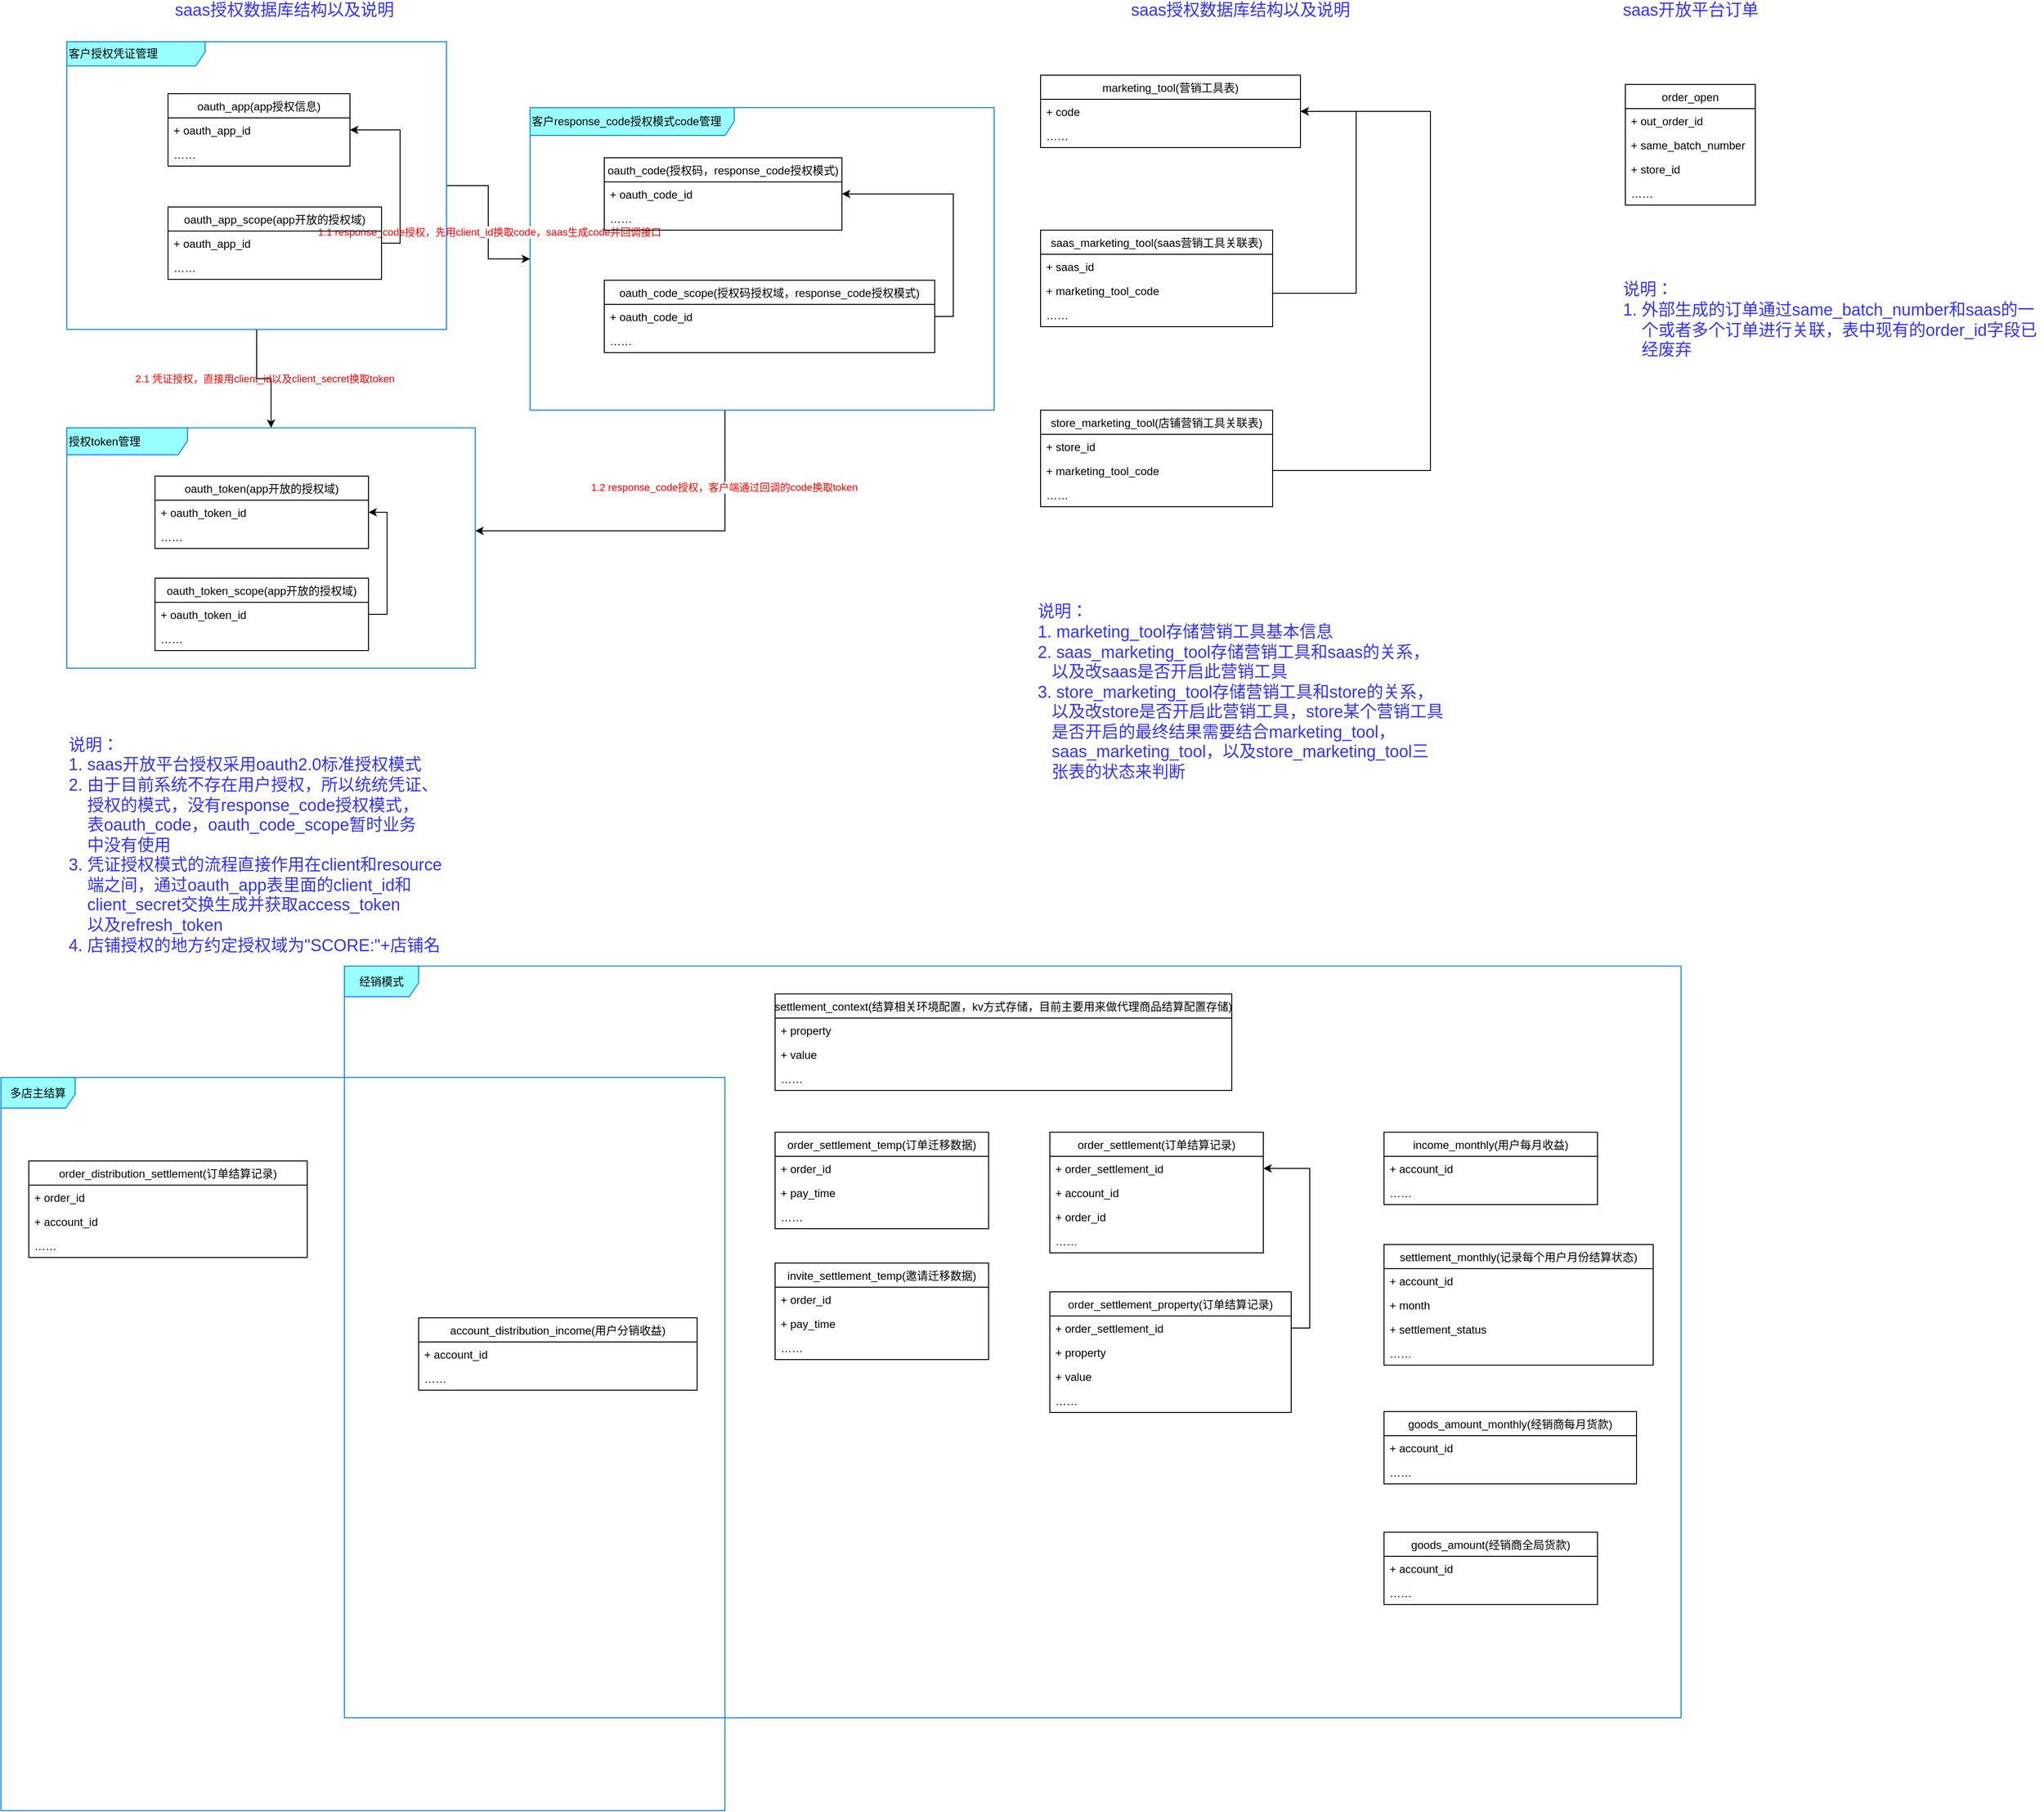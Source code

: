 <mxfile version="14.6.6" type="github">
  <diagram id="8cNXlBiLXLBAkxZQb8D8" name="Page-1">
    <mxGraphModel dx="2249" dy="762" grid="1" gridSize="10" guides="1" tooltips="1" connect="1" arrows="1" fold="1" page="1" pageScale="1" pageWidth="827" pageHeight="1169" math="0" shadow="0">
      <root>
        <mxCell id="0" />
        <mxCell id="1" parent="0" />
        <mxCell id="PSnNEIr_YmE9VNYy7DB6-49" value="多店主结算" style="shape=umlFrame;whiteSpace=wrap;html=1;width=80;height=33;fillColor=#99FFFF;strokeColor=#007FFF;" vertex="1" parent="1">
          <mxGeometry x="-680" y="1200" width="780" height="790" as="geometry" />
        </mxCell>
        <mxCell id="PSnNEIr_YmE9VNYy7DB6-50" value="经销模式" style="shape=umlFrame;whiteSpace=wrap;html=1;width=80;height=33;fillColor=#99FFFF;strokeColor=#007FFF;" vertex="1" parent="1">
          <mxGeometry x="-310" y="1080" width="1440" height="810" as="geometry" />
        </mxCell>
        <mxCell id="78lRP6di_E0o8tFX1qry-29" value="授权token管理" style="shape=umlFrame;whiteSpace=wrap;html=1;align=left;width=130;height=29;fillColor=#99FFFF;strokeColor=#007FFF;" parent="1" vertex="1">
          <mxGeometry x="-609" y="500" width="440" height="259" as="geometry" />
        </mxCell>
        <mxCell id="78lRP6di_E0o8tFX1qry-31" style="edgeStyle=orthogonalEdgeStyle;rounded=0;orthogonalLoop=1;jettySize=auto;html=1;" parent="1" source="78lRP6di_E0o8tFX1qry-28" target="78lRP6di_E0o8tFX1qry-29" edge="1">
          <mxGeometry relative="1" as="geometry">
            <Array as="points">
              <mxPoint x="100" y="611" />
            </Array>
          </mxGeometry>
        </mxCell>
        <mxCell id="78lRP6di_E0o8tFX1qry-37" value="1.2 response_code授权，客户端通过回调的code换取token" style="edgeLabel;html=1;align=center;verticalAlign=middle;resizable=0;points=[];fontColor=#FF0000;" parent="78lRP6di_E0o8tFX1qry-31" vertex="1" connectable="0">
          <mxGeometry x="-0.584" y="-1" relative="1" as="geometry">
            <mxPoint as="offset" />
          </mxGeometry>
        </mxCell>
        <mxCell id="78lRP6di_E0o8tFX1qry-28" value="客户response_code授权模式code管理" style="shape=umlFrame;whiteSpace=wrap;html=1;align=left;width=220;height=30;labelBackgroundColor=none;labelBorderColor=none;fillColor=#99FFFF;strokeColor=#007FFF;" parent="1" vertex="1">
          <mxGeometry x="-110" y="155" width="500" height="326" as="geometry" />
        </mxCell>
        <mxCell id="78lRP6di_E0o8tFX1qry-30" style="edgeStyle=orthogonalEdgeStyle;rounded=0;orthogonalLoop=1;jettySize=auto;html=1;" parent="1" source="78lRP6di_E0o8tFX1qry-27" target="78lRP6di_E0o8tFX1qry-28" edge="1">
          <mxGeometry relative="1" as="geometry">
            <Array as="points">
              <mxPoint x="-155" y="239" />
              <mxPoint x="-155" y="318" />
            </Array>
          </mxGeometry>
        </mxCell>
        <mxCell id="78lRP6di_E0o8tFX1qry-36" value="1.1&amp;nbsp;response_code授权，先用client_id换取code，saas生成code并回调接口" style="edgeLabel;html=1;align=center;verticalAlign=middle;resizable=0;points=[];fontColor=#FF0000;" parent="78lRP6di_E0o8tFX1qry-30" vertex="1" connectable="0">
          <mxGeometry x="0.124" y="1" relative="1" as="geometry">
            <mxPoint as="offset" />
          </mxGeometry>
        </mxCell>
        <mxCell id="78lRP6di_E0o8tFX1qry-32" value="2.1&amp;nbsp;凭证授权，直接用client_id以及client_secret换取token" style="edgeStyle=orthogonalEdgeStyle;rounded=0;orthogonalLoop=1;jettySize=auto;html=1;fontColor=#FF0000;labelBackgroundColor=none;" parent="1" source="78lRP6di_E0o8tFX1qry-27" target="78lRP6di_E0o8tFX1qry-29" edge="1">
          <mxGeometry relative="1" as="geometry" />
        </mxCell>
        <mxCell id="78lRP6di_E0o8tFX1qry-27" value="客户授权凭证管理" style="shape=umlFrame;whiteSpace=wrap;html=1;align=left;width=149;height=26;fillColor=#99FFFF;strokeColor=#007FFF;" parent="1" vertex="1">
          <mxGeometry x="-609" y="84" width="409" height="310" as="geometry" />
        </mxCell>
        <mxCell id="y5n3PDEYsCLpKXq8bgqE-3" value="oauth_app(app授权信息)" style="swimlane;fontStyle=0;childLayout=stackLayout;horizontal=1;startSize=26;fillColor=none;horizontalStack=0;resizeParent=1;resizeParentMax=0;resizeLast=0;collapsible=1;marginBottom=0;" parent="1" vertex="1">
          <mxGeometry x="-500" y="140" width="196" height="78" as="geometry" />
        </mxCell>
        <mxCell id="y5n3PDEYsCLpKXq8bgqE-4" value="+ oauth_app_id" style="text;strokeColor=none;fillColor=none;align=left;verticalAlign=top;spacingLeft=4;spacingRight=4;overflow=hidden;rotatable=0;points=[[0,0.5],[1,0.5]];portConstraint=eastwest;" parent="y5n3PDEYsCLpKXq8bgqE-3" vertex="1">
          <mxGeometry y="26" width="196" height="26" as="geometry" />
        </mxCell>
        <mxCell id="y5n3PDEYsCLpKXq8bgqE-7" value="……" style="text;strokeColor=none;fillColor=none;align=left;verticalAlign=top;spacingLeft=4;spacingRight=4;overflow=hidden;rotatable=0;points=[[0,0.5],[1,0.5]];portConstraint=eastwest;" parent="y5n3PDEYsCLpKXq8bgqE-3" vertex="1">
          <mxGeometry y="52" width="196" height="26" as="geometry" />
        </mxCell>
        <mxCell id="y5n3PDEYsCLpKXq8bgqE-8" value="oauth_app_scope(app开放的授权域)" style="swimlane;fontStyle=0;childLayout=stackLayout;horizontal=1;startSize=26;fillColor=none;horizontalStack=0;resizeParent=1;resizeParentMax=0;resizeLast=0;collapsible=1;marginBottom=0;" parent="1" vertex="1">
          <mxGeometry x="-500" y="262" width="230" height="78" as="geometry" />
        </mxCell>
        <mxCell id="y5n3PDEYsCLpKXq8bgqE-9" value="+ oauth_app_id" style="text;strokeColor=none;fillColor=none;align=left;verticalAlign=top;spacingLeft=4;spacingRight=4;overflow=hidden;rotatable=0;points=[[0,0.5],[1,0.5]];portConstraint=eastwest;" parent="y5n3PDEYsCLpKXq8bgqE-8" vertex="1">
          <mxGeometry y="26" width="230" height="26" as="geometry" />
        </mxCell>
        <mxCell id="y5n3PDEYsCLpKXq8bgqE-10" value="……" style="text;strokeColor=none;fillColor=none;align=left;verticalAlign=top;spacingLeft=4;spacingRight=4;overflow=hidden;rotatable=0;points=[[0,0.5],[1,0.5]];portConstraint=eastwest;" parent="y5n3PDEYsCLpKXq8bgqE-8" vertex="1">
          <mxGeometry y="52" width="230" height="26" as="geometry" />
        </mxCell>
        <mxCell id="y5n3PDEYsCLpKXq8bgqE-18" value="oauth_code(授权码，response_code授权模式)" style="swimlane;fontStyle=0;childLayout=stackLayout;horizontal=1;startSize=26;fillColor=none;horizontalStack=0;resizeParent=1;resizeParentMax=0;resizeLast=0;collapsible=1;marginBottom=0;" parent="1" vertex="1">
          <mxGeometry x="-30" y="209" width="256" height="78" as="geometry" />
        </mxCell>
        <mxCell id="y5n3PDEYsCLpKXq8bgqE-19" value="+ oauth_code_id" style="text;strokeColor=none;fillColor=none;align=left;verticalAlign=top;spacingLeft=4;spacingRight=4;overflow=hidden;rotatable=0;points=[[0,0.5],[1,0.5]];portConstraint=eastwest;" parent="y5n3PDEYsCLpKXq8bgqE-18" vertex="1">
          <mxGeometry y="26" width="256" height="26" as="geometry" />
        </mxCell>
        <mxCell id="y5n3PDEYsCLpKXq8bgqE-20" value="……" style="text;strokeColor=none;fillColor=none;align=left;verticalAlign=top;spacingLeft=4;spacingRight=4;overflow=hidden;rotatable=0;points=[[0,0.5],[1,0.5]];portConstraint=eastwest;" parent="y5n3PDEYsCLpKXq8bgqE-18" vertex="1">
          <mxGeometry y="52" width="256" height="26" as="geometry" />
        </mxCell>
        <mxCell id="y5n3PDEYsCLpKXq8bgqE-21" value="oauth_code_scope(授权码授权域，response_code授权模式)" style="swimlane;fontStyle=0;childLayout=stackLayout;horizontal=1;startSize=26;fillColor=none;horizontalStack=0;resizeParent=1;resizeParentMax=0;resizeLast=0;collapsible=1;marginBottom=0;" parent="1" vertex="1">
          <mxGeometry x="-30" y="341" width="356" height="78" as="geometry" />
        </mxCell>
        <mxCell id="y5n3PDEYsCLpKXq8bgqE-22" value="+ oauth_code_id" style="text;strokeColor=none;fillColor=none;align=left;verticalAlign=top;spacingLeft=4;spacingRight=4;overflow=hidden;rotatable=0;points=[[0,0.5],[1,0.5]];portConstraint=eastwest;" parent="y5n3PDEYsCLpKXq8bgqE-21" vertex="1">
          <mxGeometry y="26" width="356" height="26" as="geometry" />
        </mxCell>
        <mxCell id="y5n3PDEYsCLpKXq8bgqE-23" value="……" style="text;strokeColor=none;fillColor=none;align=left;verticalAlign=top;spacingLeft=4;spacingRight=4;overflow=hidden;rotatable=0;points=[[0,0.5],[1,0.5]];portConstraint=eastwest;" parent="y5n3PDEYsCLpKXq8bgqE-21" vertex="1">
          <mxGeometry y="52" width="356" height="26" as="geometry" />
        </mxCell>
        <mxCell id="y5n3PDEYsCLpKXq8bgqE-24" value="oauth_token(app开放的授权域)" style="swimlane;fontStyle=0;childLayout=stackLayout;horizontal=1;startSize=26;fillColor=none;horizontalStack=0;resizeParent=1;resizeParentMax=0;resizeLast=0;collapsible=1;marginBottom=0;" parent="1" vertex="1">
          <mxGeometry x="-514" y="552" width="230" height="78" as="geometry" />
        </mxCell>
        <mxCell id="y5n3PDEYsCLpKXq8bgqE-25" value="+ oauth_token_id" style="text;strokeColor=none;fillColor=none;align=left;verticalAlign=top;spacingLeft=4;spacingRight=4;overflow=hidden;rotatable=0;points=[[0,0.5],[1,0.5]];portConstraint=eastwest;" parent="y5n3PDEYsCLpKXq8bgqE-24" vertex="1">
          <mxGeometry y="26" width="230" height="26" as="geometry" />
        </mxCell>
        <mxCell id="y5n3PDEYsCLpKXq8bgqE-26" value="……" style="text;strokeColor=none;fillColor=none;align=left;verticalAlign=top;spacingLeft=4;spacingRight=4;overflow=hidden;rotatable=0;points=[[0,0.5],[1,0.5]];portConstraint=eastwest;" parent="y5n3PDEYsCLpKXq8bgqE-24" vertex="1">
          <mxGeometry y="52" width="230" height="26" as="geometry" />
        </mxCell>
        <mxCell id="y5n3PDEYsCLpKXq8bgqE-27" value="oauth_token_scope(app开放的授权域)" style="swimlane;fontStyle=0;childLayout=stackLayout;horizontal=1;startSize=26;fillColor=none;horizontalStack=0;resizeParent=1;resizeParentMax=0;resizeLast=0;collapsible=1;marginBottom=0;" parent="1" vertex="1">
          <mxGeometry x="-514" y="662" width="230" height="78" as="geometry" />
        </mxCell>
        <mxCell id="y5n3PDEYsCLpKXq8bgqE-28" value="+ oauth_token_id" style="text;strokeColor=none;fillColor=none;align=left;verticalAlign=top;spacingLeft=4;spacingRight=4;overflow=hidden;rotatable=0;points=[[0,0.5],[1,0.5]];portConstraint=eastwest;" parent="y5n3PDEYsCLpKXq8bgqE-27" vertex="1">
          <mxGeometry y="26" width="230" height="26" as="geometry" />
        </mxCell>
        <mxCell id="y5n3PDEYsCLpKXq8bgqE-29" value="……" style="text;strokeColor=none;fillColor=none;align=left;verticalAlign=top;spacingLeft=4;spacingRight=4;overflow=hidden;rotatable=0;points=[[0,0.5],[1,0.5]];portConstraint=eastwest;" parent="y5n3PDEYsCLpKXq8bgqE-27" vertex="1">
          <mxGeometry y="52" width="230" height="26" as="geometry" />
        </mxCell>
        <mxCell id="y5n3PDEYsCLpKXq8bgqE-30" value="&lt;font style=&quot;font-size: 18px&quot; color=&quot;#3333ff&quot;&gt;saas授权数据库结构以及说明&lt;/font&gt;" style="text;html=1;align=center;verticalAlign=middle;resizable=0;points=[];autosize=1;strokeColor=none;" parent="1" vertex="1">
          <mxGeometry x="-500" y="40" width="250" height="20" as="geometry" />
        </mxCell>
        <mxCell id="y5n3PDEYsCLpKXq8bgqE-31" style="edgeStyle=orthogonalEdgeStyle;rounded=0;orthogonalLoop=1;jettySize=auto;html=1;exitX=1;exitY=0.5;exitDx=0;exitDy=0;entryX=1;entryY=0.5;entryDx=0;entryDy=0;" parent="1" source="y5n3PDEYsCLpKXq8bgqE-9" target="y5n3PDEYsCLpKXq8bgqE-4" edge="1">
          <mxGeometry relative="1" as="geometry" />
        </mxCell>
        <mxCell id="y5n3PDEYsCLpKXq8bgqE-32" style="edgeStyle=orthogonalEdgeStyle;rounded=0;orthogonalLoop=1;jettySize=auto;html=1;exitX=1;exitY=0.5;exitDx=0;exitDy=0;entryX=1;entryY=0.5;entryDx=0;entryDy=0;" parent="1" source="y5n3PDEYsCLpKXq8bgqE-22" target="y5n3PDEYsCLpKXq8bgqE-19" edge="1">
          <mxGeometry relative="1" as="geometry" />
        </mxCell>
        <mxCell id="y5n3PDEYsCLpKXq8bgqE-33" style="edgeStyle=orthogonalEdgeStyle;rounded=0;orthogonalLoop=1;jettySize=auto;html=1;exitX=1;exitY=0.5;exitDx=0;exitDy=0;entryX=1;entryY=0.5;entryDx=0;entryDy=0;" parent="1" source="y5n3PDEYsCLpKXq8bgqE-28" target="y5n3PDEYsCLpKXq8bgqE-25" edge="1">
          <mxGeometry relative="1" as="geometry" />
        </mxCell>
        <mxCell id="y5n3PDEYsCLpKXq8bgqE-34" value="&lt;div style=&quot;&quot;&gt;&lt;span style=&quot;font-size: 18px ; color: rgb(51 , 51 , 255)&quot;&gt;说明：&lt;/span&gt;&lt;/div&gt;&lt;div style=&quot;&quot;&gt;&lt;span style=&quot;font-size: 18px ; color: rgb(51 , 51 , 255)&quot;&gt;1.&amp;nbsp;saas开放平台授权采用oauth2.0标准授权模式&lt;/span&gt;&lt;/div&gt;&lt;div style=&quot;&quot;&gt;&lt;span style=&quot;font-size: 18px ; color: rgb(51 , 51 , 255)&quot;&gt;2. 由于目前系统不存在用户授权，所以统统凭证、&lt;/span&gt;&lt;/div&gt;&lt;div style=&quot;&quot;&gt;&lt;span style=&quot;font-size: 18px ; color: rgb(51 , 51 , 255)&quot;&gt;&amp;nbsp; &amp;nbsp; 授权的模式，没有response_code授权模式，&lt;/span&gt;&lt;/div&gt;&lt;div style=&quot;&quot;&gt;&lt;span style=&quot;font-size: 18px ; color: rgb(51 , 51 , 255)&quot;&gt;&amp;nbsp; &amp;nbsp; 表oauth_code，oauth_code_scope暂时业务&lt;/span&gt;&lt;/div&gt;&lt;div style=&quot;&quot;&gt;&lt;span style=&quot;font-size: 18px ; color: rgb(51 , 51 , 255)&quot;&gt;&amp;nbsp; &amp;nbsp; 中没有使用&lt;/span&gt;&lt;/div&gt;&lt;div style=&quot;&quot;&gt;&lt;span style=&quot;font-size: 18px ; color: rgb(51 , 51 , 255)&quot;&gt;3.&amp;nbsp;凭证授权模式的流程直接作用在client和resource&lt;/span&gt;&lt;/div&gt;&lt;div style=&quot;&quot;&gt;&lt;span style=&quot;font-size: 18px ; color: rgb(51 , 51 , 255)&quot;&gt;&amp;nbsp; &amp;nbsp; 端之间，通过oauth_app表里面的client_id和&lt;/span&gt;&lt;/div&gt;&lt;div style=&quot;&quot;&gt;&lt;span style=&quot;font-size: 18px ; color: rgb(51 , 51 , 255)&quot;&gt;&amp;nbsp; &amp;nbsp; client_secret交换生成并获取access_token&lt;/span&gt;&lt;/div&gt;&lt;div style=&quot;&quot;&gt;&lt;span style=&quot;font-size: 18px ; color: rgb(51 , 51 , 255)&quot;&gt;&amp;nbsp; &amp;nbsp; 以及refresh_token&lt;/span&gt;&lt;/div&gt;&lt;div style=&quot;&quot;&gt;&lt;span style=&quot;font-size: 18px ; color: rgb(51 , 51 , 255)&quot;&gt;4.&amp;nbsp;店铺授权的地方约定授权域为&quot;SCORE:&quot;+店铺名&lt;/span&gt;&lt;/div&gt;" style="text;html=1;align=left;verticalAlign=middle;resizable=0;points=[];autosize=1;strokeColor=none;" parent="1" vertex="1">
          <mxGeometry x="-609" y="860" width="420" height="180" as="geometry" />
        </mxCell>
        <mxCell id="78lRP6di_E0o8tFX1qry-1" value="marketing_tool(营销工具表)" style="swimlane;fontStyle=0;childLayout=stackLayout;horizontal=1;startSize=26;fillColor=none;horizontalStack=0;resizeParent=1;resizeParentMax=0;resizeLast=0;collapsible=1;marginBottom=0;" parent="1" vertex="1">
          <mxGeometry x="440" y="120" width="280" height="78" as="geometry" />
        </mxCell>
        <mxCell id="78lRP6di_E0o8tFX1qry-2" value="+ code" style="text;strokeColor=none;fillColor=none;align=left;verticalAlign=top;spacingLeft=4;spacingRight=4;overflow=hidden;rotatable=0;points=[[0,0.5],[1,0.5]];portConstraint=eastwest;" parent="78lRP6di_E0o8tFX1qry-1" vertex="1">
          <mxGeometry y="26" width="280" height="26" as="geometry" />
        </mxCell>
        <mxCell id="78lRP6di_E0o8tFX1qry-13" value="……" style="text;strokeColor=none;fillColor=none;align=left;verticalAlign=top;spacingLeft=4;spacingRight=4;overflow=hidden;rotatable=0;points=[[0,0.5],[1,0.5]];portConstraint=eastwest;" parent="78lRP6di_E0o8tFX1qry-1" vertex="1">
          <mxGeometry y="52" width="280" height="26" as="geometry" />
        </mxCell>
        <mxCell id="78lRP6di_E0o8tFX1qry-5" value="saas_marketing_tool(saas营销工具关联表)" style="swimlane;fontStyle=0;childLayout=stackLayout;horizontal=1;startSize=26;fillColor=none;horizontalStack=0;resizeParent=1;resizeParentMax=0;resizeLast=0;collapsible=1;marginBottom=0;" parent="1" vertex="1">
          <mxGeometry x="440" y="287" width="250" height="104" as="geometry" />
        </mxCell>
        <mxCell id="78lRP6di_E0o8tFX1qry-6" value="+ saas_id" style="text;strokeColor=none;fillColor=none;align=left;verticalAlign=top;spacingLeft=4;spacingRight=4;overflow=hidden;rotatable=0;points=[[0,0.5],[1,0.5]];portConstraint=eastwest;" parent="78lRP6di_E0o8tFX1qry-5" vertex="1">
          <mxGeometry y="26" width="250" height="26" as="geometry" />
        </mxCell>
        <mxCell id="78lRP6di_E0o8tFX1qry-7" value="+ marketing_tool_code" style="text;strokeColor=none;fillColor=none;align=left;verticalAlign=top;spacingLeft=4;spacingRight=4;overflow=hidden;rotatable=0;points=[[0,0.5],[1,0.5]];portConstraint=eastwest;" parent="78lRP6di_E0o8tFX1qry-5" vertex="1">
          <mxGeometry y="52" width="250" height="26" as="geometry" />
        </mxCell>
        <mxCell id="78lRP6di_E0o8tFX1qry-8" value="……" style="text;strokeColor=none;fillColor=none;align=left;verticalAlign=top;spacingLeft=4;spacingRight=4;overflow=hidden;rotatable=0;points=[[0,0.5],[1,0.5]];portConstraint=eastwest;" parent="78lRP6di_E0o8tFX1qry-5" vertex="1">
          <mxGeometry y="78" width="250" height="26" as="geometry" />
        </mxCell>
        <mxCell id="78lRP6di_E0o8tFX1qry-9" value="store_marketing_tool(店铺营销工具关联表)" style="swimlane;fontStyle=0;childLayout=stackLayout;horizontal=1;startSize=26;fillColor=none;horizontalStack=0;resizeParent=1;resizeParentMax=0;resizeLast=0;collapsible=1;marginBottom=0;" parent="1" vertex="1">
          <mxGeometry x="440" y="481" width="250" height="104" as="geometry" />
        </mxCell>
        <mxCell id="78lRP6di_E0o8tFX1qry-10" value="+ store_id" style="text;strokeColor=none;fillColor=none;align=left;verticalAlign=top;spacingLeft=4;spacingRight=4;overflow=hidden;rotatable=0;points=[[0,0.5],[1,0.5]];portConstraint=eastwest;" parent="78lRP6di_E0o8tFX1qry-9" vertex="1">
          <mxGeometry y="26" width="250" height="26" as="geometry" />
        </mxCell>
        <mxCell id="78lRP6di_E0o8tFX1qry-11" value="+ marketing_tool_code" style="text;strokeColor=none;fillColor=none;align=left;verticalAlign=top;spacingLeft=4;spacingRight=4;overflow=hidden;rotatable=0;points=[[0,0.5],[1,0.5]];portConstraint=eastwest;" parent="78lRP6di_E0o8tFX1qry-9" vertex="1">
          <mxGeometry y="52" width="250" height="26" as="geometry" />
        </mxCell>
        <mxCell id="78lRP6di_E0o8tFX1qry-12" value="……" style="text;strokeColor=none;fillColor=none;align=left;verticalAlign=top;spacingLeft=4;spacingRight=4;overflow=hidden;rotatable=0;points=[[0,0.5],[1,0.5]];portConstraint=eastwest;" parent="78lRP6di_E0o8tFX1qry-9" vertex="1">
          <mxGeometry y="78" width="250" height="26" as="geometry" />
        </mxCell>
        <mxCell id="78lRP6di_E0o8tFX1qry-15" style="edgeStyle=orthogonalEdgeStyle;rounded=0;orthogonalLoop=1;jettySize=auto;html=1;exitX=1;exitY=0.5;exitDx=0;exitDy=0;entryX=1;entryY=0.5;entryDx=0;entryDy=0;" parent="1" source="78lRP6di_E0o8tFX1qry-11" target="78lRP6di_E0o8tFX1qry-2" edge="1">
          <mxGeometry relative="1" as="geometry">
            <Array as="points">
              <mxPoint x="860" y="546" />
              <mxPoint x="860" y="159" />
            </Array>
          </mxGeometry>
        </mxCell>
        <mxCell id="78lRP6di_E0o8tFX1qry-17" style="edgeStyle=orthogonalEdgeStyle;rounded=0;orthogonalLoop=1;jettySize=auto;html=1;exitX=1;exitY=0.5;exitDx=0;exitDy=0;entryX=1;entryY=0.5;entryDx=0;entryDy=0;" parent="1" source="78lRP6di_E0o8tFX1qry-7" target="78lRP6di_E0o8tFX1qry-2" edge="1">
          <mxGeometry relative="1" as="geometry">
            <Array as="points">
              <mxPoint x="780" y="355" />
              <mxPoint x="780" y="159" />
            </Array>
          </mxGeometry>
        </mxCell>
        <mxCell id="78lRP6di_E0o8tFX1qry-18" value="&lt;font style=&quot;font-size: 18px&quot; color=&quot;#3333ff&quot;&gt;saas授权数据库结构以及说明&lt;/font&gt;" style="text;html=1;align=center;verticalAlign=middle;resizable=0;points=[];autosize=1;strokeColor=none;" parent="1" vertex="1">
          <mxGeometry x="530" y="40" width="250" height="20" as="geometry" />
        </mxCell>
        <mxCell id="78lRP6di_E0o8tFX1qry-19" value="&lt;div style=&quot;text-align: left&quot;&gt;&lt;span style=&quot;font-size: 18px ; color: rgb(51 , 51 , 255)&quot;&gt;说明：&lt;/span&gt;&lt;/div&gt;&lt;div style=&quot;text-align: left&quot;&gt;&lt;span style=&quot;font-size: 18px ; color: rgb(51 , 51 , 255)&quot;&gt;1.&amp;nbsp;marketing_tool存储营销工具基本信息&lt;br&gt;2. saas_marketing_tool存储营销工具和saas的关系，&lt;br&gt;&amp;nbsp; &amp;nbsp;以及改saas是否开启此营销工具&lt;br&gt;&lt;/span&gt;&lt;span style=&quot;color: rgb(51 , 51 , 255) ; font-size: 18px&quot;&gt;3.&amp;nbsp;store_marketing_tool存储营销工具和store的关系，&lt;br&gt;&amp;nbsp; &amp;nbsp;以及改store是否开启此营销工具，store某个营销工具&lt;/span&gt;&lt;/div&gt;&lt;div style=&quot;text-align: left&quot;&gt;&lt;span style=&quot;color: rgb(51 , 51 , 255) ; font-size: 18px&quot;&gt;&amp;nbsp; &amp;nbsp;是否开启的最终结果需要结合marketing_tool，&lt;/span&gt;&lt;/div&gt;&lt;div style=&quot;text-align: left&quot;&gt;&lt;span style=&quot;color: rgb(51 , 51 , 255) ; font-size: 18px&quot;&gt;&amp;nbsp; &amp;nbsp;saas_marketing_tool，以及store_marketing_tool三&lt;/span&gt;&lt;/div&gt;&lt;div style=&quot;text-align: left&quot;&gt;&lt;span style=&quot;color: rgb(51 , 51 , 255) ; font-size: 18px&quot;&gt;&amp;nbsp; &amp;nbsp;张表的状态来判断&lt;/span&gt;&lt;br style=&quot;color: rgb(51 , 51 , 255) ; font-size: 18px&quot;&gt;&lt;/div&gt;" style="text;html=1;align=center;verticalAlign=middle;resizable=0;points=[];autosize=1;strokeColor=none;" parent="1" vertex="1">
          <mxGeometry x="430" y="710" width="450" height="150" as="geometry" />
        </mxCell>
        <mxCell id="78lRP6di_E0o8tFX1qry-20" value="&lt;font color=&quot;#3333ff&quot;&gt;&lt;span style=&quot;font-size: 18px&quot;&gt;saas开放平台订单&lt;/span&gt;&lt;/font&gt;" style="text;html=1;align=center;verticalAlign=middle;resizable=0;points=[];autosize=1;strokeColor=none;" parent="1" vertex="1">
          <mxGeometry x="1060" y="40" width="160" height="20" as="geometry" />
        </mxCell>
        <mxCell id="78lRP6di_E0o8tFX1qry-21" value="order_open" style="swimlane;fontStyle=0;childLayout=stackLayout;horizontal=1;startSize=26;fillColor=none;horizontalStack=0;resizeParent=1;resizeParentMax=0;resizeLast=0;collapsible=1;marginBottom=0;" parent="1" vertex="1">
          <mxGeometry x="1070" y="130" width="140" height="130" as="geometry" />
        </mxCell>
        <mxCell id="78lRP6di_E0o8tFX1qry-22" value="+ out_order_id" style="text;strokeColor=none;fillColor=none;align=left;verticalAlign=top;spacingLeft=4;spacingRight=4;overflow=hidden;rotatable=0;points=[[0,0.5],[1,0.5]];portConstraint=eastwest;" parent="78lRP6di_E0o8tFX1qry-21" vertex="1">
          <mxGeometry y="26" width="140" height="26" as="geometry" />
        </mxCell>
        <mxCell id="78lRP6di_E0o8tFX1qry-24" value="+ same_batch_number" style="text;strokeColor=none;fillColor=none;align=left;verticalAlign=top;spacingLeft=4;spacingRight=4;overflow=hidden;rotatable=0;points=[[0,0.5],[1,0.5]];portConstraint=eastwest;" parent="78lRP6di_E0o8tFX1qry-21" vertex="1">
          <mxGeometry y="52" width="140" height="26" as="geometry" />
        </mxCell>
        <mxCell id="78lRP6di_E0o8tFX1qry-25" value="+ store_id" style="text;strokeColor=none;fillColor=none;align=left;verticalAlign=top;spacingLeft=4;spacingRight=4;overflow=hidden;rotatable=0;points=[[0,0.5],[1,0.5]];portConstraint=eastwest;" parent="78lRP6di_E0o8tFX1qry-21" vertex="1">
          <mxGeometry y="78" width="140" height="26" as="geometry" />
        </mxCell>
        <mxCell id="78lRP6di_E0o8tFX1qry-23" value="……" style="text;strokeColor=none;fillColor=none;align=left;verticalAlign=top;spacingLeft=4;spacingRight=4;overflow=hidden;rotatable=0;points=[[0,0.5],[1,0.5]];portConstraint=eastwest;" parent="78lRP6di_E0o8tFX1qry-21" vertex="1">
          <mxGeometry y="104" width="140" height="26" as="geometry" />
        </mxCell>
        <mxCell id="78lRP6di_E0o8tFX1qry-26" value="&lt;div style=&quot;text-align: left&quot;&gt;&lt;span style=&quot;font-size: 18px ; color: rgb(51 , 51 , 255)&quot;&gt;说明：&lt;/span&gt;&lt;/div&gt;&lt;div style=&quot;text-align: left&quot;&gt;&lt;span style=&quot;font-size: 18px ; color: rgb(51 , 51 , 255)&quot;&gt;1.&amp;nbsp;外部生成的订单通过same_batch_number和saas的一&lt;/span&gt;&lt;/div&gt;&lt;div style=&quot;text-align: left&quot;&gt;&lt;span style=&quot;font-size: 18px ; color: rgb(51 , 51 , 255)&quot;&gt;&amp;nbsp; &amp;nbsp; 个或者多个订单进行关联，&lt;/span&gt;&lt;span style=&quot;color: rgb(51 , 51 , 255) ; font-size: 18px&quot;&gt;表中现有的order_id字段&lt;/span&gt;&lt;span style=&quot;color: rgb(51 , 51 , 255) ; font-size: 18px&quot;&gt;已&lt;/span&gt;&lt;/div&gt;&lt;div style=&quot;text-align: left&quot;&gt;&lt;span style=&quot;color: rgb(51 , 51 , 255) ; font-size: 18px&quot;&gt;&amp;nbsp; &amp;nbsp; 经废弃&lt;/span&gt;&lt;/div&gt;" style="text;html=1;align=center;verticalAlign=middle;resizable=0;points=[];autosize=1;strokeColor=none;" parent="1" vertex="1">
          <mxGeometry x="1060" y="349" width="460" height="70" as="geometry" />
        </mxCell>
        <mxCell id="i8r9v-NDTMNt73W6e1mo-1" value="settlement_context(结算相关环境配置，kv方式存储，目前主要用来做代理商品结算配置存储)" style="swimlane;fontStyle=0;childLayout=stackLayout;horizontal=1;startSize=26;fillColor=none;horizontalStack=0;resizeParent=1;resizeParentMax=0;resizeLast=0;collapsible=1;marginBottom=0;" parent="1" vertex="1">
          <mxGeometry x="154" y="1110" width="492" height="104" as="geometry" />
        </mxCell>
        <mxCell id="i8r9v-NDTMNt73W6e1mo-2" value="+ property" style="text;strokeColor=none;fillColor=none;align=left;verticalAlign=top;spacingLeft=4;spacingRight=4;overflow=hidden;rotatable=0;points=[[0,0.5],[1,0.5]];portConstraint=eastwest;" parent="i8r9v-NDTMNt73W6e1mo-1" vertex="1">
          <mxGeometry y="26" width="492" height="26" as="geometry" />
        </mxCell>
        <mxCell id="i8r9v-NDTMNt73W6e1mo-3" value="+ value" style="text;strokeColor=none;fillColor=none;align=left;verticalAlign=top;spacingLeft=4;spacingRight=4;overflow=hidden;rotatable=0;points=[[0,0.5],[1,0.5]];portConstraint=eastwest;" parent="i8r9v-NDTMNt73W6e1mo-1" vertex="1">
          <mxGeometry y="52" width="492" height="26" as="geometry" />
        </mxCell>
        <mxCell id="i8r9v-NDTMNt73W6e1mo-4" value="……" style="text;strokeColor=none;fillColor=none;align=left;verticalAlign=top;spacingLeft=4;spacingRight=4;overflow=hidden;rotatable=0;points=[[0,0.5],[1,0.5]];portConstraint=eastwest;" parent="i8r9v-NDTMNt73W6e1mo-1" vertex="1">
          <mxGeometry y="78" width="492" height="26" as="geometry" />
        </mxCell>
        <mxCell id="PSnNEIr_YmE9VNYy7DB6-1" value="settlement_monthly(记录每个用户月份结算状态)" style="swimlane;fontStyle=0;childLayout=stackLayout;horizontal=1;startSize=26;fillColor=none;horizontalStack=0;resizeParent=1;resizeParentMax=0;resizeLast=0;collapsible=1;marginBottom=0;" vertex="1" parent="1">
          <mxGeometry x="810" y="1380" width="290" height="130" as="geometry" />
        </mxCell>
        <mxCell id="PSnNEIr_YmE9VNYy7DB6-2" value="+ account_id" style="text;strokeColor=none;fillColor=none;align=left;verticalAlign=top;spacingLeft=4;spacingRight=4;overflow=hidden;rotatable=0;points=[[0,0.5],[1,0.5]];portConstraint=eastwest;" vertex="1" parent="PSnNEIr_YmE9VNYy7DB6-1">
          <mxGeometry y="26" width="290" height="26" as="geometry" />
        </mxCell>
        <mxCell id="PSnNEIr_YmE9VNYy7DB6-3" value="+ month" style="text;strokeColor=none;fillColor=none;align=left;verticalAlign=top;spacingLeft=4;spacingRight=4;overflow=hidden;rotatable=0;points=[[0,0.5],[1,0.5]];portConstraint=eastwest;" vertex="1" parent="PSnNEIr_YmE9VNYy7DB6-1">
          <mxGeometry y="52" width="290" height="26" as="geometry" />
        </mxCell>
        <mxCell id="PSnNEIr_YmE9VNYy7DB6-5" value="+ settlement_status" style="text;strokeColor=none;fillColor=none;align=left;verticalAlign=top;spacingLeft=4;spacingRight=4;overflow=hidden;rotatable=0;points=[[0,0.5],[1,0.5]];portConstraint=eastwest;" vertex="1" parent="PSnNEIr_YmE9VNYy7DB6-1">
          <mxGeometry y="78" width="290" height="26" as="geometry" />
        </mxCell>
        <mxCell id="PSnNEIr_YmE9VNYy7DB6-4" value="……" style="text;strokeColor=none;fillColor=none;align=left;verticalAlign=top;spacingLeft=4;spacingRight=4;overflow=hidden;rotatable=0;points=[[0,0.5],[1,0.5]];portConstraint=eastwest;" vertex="1" parent="PSnNEIr_YmE9VNYy7DB6-1">
          <mxGeometry y="104" width="290" height="26" as="geometry" />
        </mxCell>
        <mxCell id="PSnNEIr_YmE9VNYy7DB6-6" value="goods_amount(经销商全局货款)" style="swimlane;fontStyle=0;childLayout=stackLayout;horizontal=1;startSize=26;fillColor=none;horizontalStack=0;resizeParent=1;resizeParentMax=0;resizeLast=0;collapsible=1;marginBottom=0;" vertex="1" parent="1">
          <mxGeometry x="810" y="1690" width="230" height="78" as="geometry" />
        </mxCell>
        <mxCell id="PSnNEIr_YmE9VNYy7DB6-7" value="+ account_id" style="text;strokeColor=none;fillColor=none;align=left;verticalAlign=top;spacingLeft=4;spacingRight=4;overflow=hidden;rotatable=0;points=[[0,0.5],[1,0.5]];portConstraint=eastwest;" vertex="1" parent="PSnNEIr_YmE9VNYy7DB6-6">
          <mxGeometry y="26" width="230" height="26" as="geometry" />
        </mxCell>
        <mxCell id="PSnNEIr_YmE9VNYy7DB6-10" value="……" style="text;strokeColor=none;fillColor=none;align=left;verticalAlign=top;spacingLeft=4;spacingRight=4;overflow=hidden;rotatable=0;points=[[0,0.5],[1,0.5]];portConstraint=eastwest;" vertex="1" parent="PSnNEIr_YmE9VNYy7DB6-6">
          <mxGeometry y="52" width="230" height="26" as="geometry" />
        </mxCell>
        <mxCell id="PSnNEIr_YmE9VNYy7DB6-11" value="goods_amount_monthly(经销商每月货款)" style="swimlane;fontStyle=0;childLayout=stackLayout;horizontal=1;startSize=26;fillColor=none;horizontalStack=0;resizeParent=1;resizeParentMax=0;resizeLast=0;collapsible=1;marginBottom=0;" vertex="1" parent="1">
          <mxGeometry x="810" y="1560" width="272" height="78" as="geometry" />
        </mxCell>
        <mxCell id="PSnNEIr_YmE9VNYy7DB6-12" value="+ account_id" style="text;strokeColor=none;fillColor=none;align=left;verticalAlign=top;spacingLeft=4;spacingRight=4;overflow=hidden;rotatable=0;points=[[0,0.5],[1,0.5]];portConstraint=eastwest;" vertex="1" parent="PSnNEIr_YmE9VNYy7DB6-11">
          <mxGeometry y="26" width="272" height="26" as="geometry" />
        </mxCell>
        <mxCell id="PSnNEIr_YmE9VNYy7DB6-13" value="……" style="text;strokeColor=none;fillColor=none;align=left;verticalAlign=top;spacingLeft=4;spacingRight=4;overflow=hidden;rotatable=0;points=[[0,0.5],[1,0.5]];portConstraint=eastwest;" vertex="1" parent="PSnNEIr_YmE9VNYy7DB6-11">
          <mxGeometry y="52" width="272" height="26" as="geometry" />
        </mxCell>
        <mxCell id="PSnNEIr_YmE9VNYy7DB6-14" value="income_monthly(用户每月收益)" style="swimlane;fontStyle=0;childLayout=stackLayout;horizontal=1;startSize=26;fillColor=none;horizontalStack=0;resizeParent=1;resizeParentMax=0;resizeLast=0;collapsible=1;marginBottom=0;" vertex="1" parent="1">
          <mxGeometry x="810" y="1259" width="230" height="78" as="geometry" />
        </mxCell>
        <mxCell id="PSnNEIr_YmE9VNYy7DB6-15" value="+ account_id" style="text;strokeColor=none;fillColor=none;align=left;verticalAlign=top;spacingLeft=4;spacingRight=4;overflow=hidden;rotatable=0;points=[[0,0.5],[1,0.5]];portConstraint=eastwest;" vertex="1" parent="PSnNEIr_YmE9VNYy7DB6-14">
          <mxGeometry y="26" width="230" height="26" as="geometry" />
        </mxCell>
        <mxCell id="PSnNEIr_YmE9VNYy7DB6-16" value="……" style="text;strokeColor=none;fillColor=none;align=left;verticalAlign=top;spacingLeft=4;spacingRight=4;overflow=hidden;rotatable=0;points=[[0,0.5],[1,0.5]];portConstraint=eastwest;" vertex="1" parent="PSnNEIr_YmE9VNYy7DB6-14">
          <mxGeometry y="52" width="230" height="26" as="geometry" />
        </mxCell>
        <mxCell id="PSnNEIr_YmE9VNYy7DB6-20" value="order_settlement(订单结算记录)" style="swimlane;fontStyle=0;childLayout=stackLayout;horizontal=1;startSize=26;fillColor=none;horizontalStack=0;resizeParent=1;resizeParentMax=0;resizeLast=0;collapsible=1;marginBottom=0;" vertex="1" parent="1">
          <mxGeometry x="450" y="1259" width="230" height="130" as="geometry" />
        </mxCell>
        <mxCell id="PSnNEIr_YmE9VNYy7DB6-21" value="+ order_settlement_id" style="text;strokeColor=none;fillColor=none;align=left;verticalAlign=top;spacingLeft=4;spacingRight=4;overflow=hidden;rotatable=0;points=[[0,0.5],[1,0.5]];portConstraint=eastwest;" vertex="1" parent="PSnNEIr_YmE9VNYy7DB6-20">
          <mxGeometry y="26" width="230" height="26" as="geometry" />
        </mxCell>
        <mxCell id="PSnNEIr_YmE9VNYy7DB6-26" value="+ account_id" style="text;strokeColor=none;fillColor=none;align=left;verticalAlign=top;spacingLeft=4;spacingRight=4;overflow=hidden;rotatable=0;points=[[0,0.5],[1,0.5]];portConstraint=eastwest;" vertex="1" parent="PSnNEIr_YmE9VNYy7DB6-20">
          <mxGeometry y="52" width="230" height="26" as="geometry" />
        </mxCell>
        <mxCell id="PSnNEIr_YmE9VNYy7DB6-27" value="+ order_id" style="text;strokeColor=none;fillColor=none;align=left;verticalAlign=top;spacingLeft=4;spacingRight=4;overflow=hidden;rotatable=0;points=[[0,0.5],[1,0.5]];portConstraint=eastwest;" vertex="1" parent="PSnNEIr_YmE9VNYy7DB6-20">
          <mxGeometry y="78" width="230" height="26" as="geometry" />
        </mxCell>
        <mxCell id="PSnNEIr_YmE9VNYy7DB6-22" value="……" style="text;strokeColor=none;fillColor=none;align=left;verticalAlign=top;spacingLeft=4;spacingRight=4;overflow=hidden;rotatable=0;points=[[0,0.5],[1,0.5]];portConstraint=eastwest;" vertex="1" parent="PSnNEIr_YmE9VNYy7DB6-20">
          <mxGeometry y="104" width="230" height="26" as="geometry" />
        </mxCell>
        <mxCell id="PSnNEIr_YmE9VNYy7DB6-23" value="order_settlement_property(订单结算记录)" style="swimlane;fontStyle=0;childLayout=stackLayout;horizontal=1;startSize=26;fillColor=none;horizontalStack=0;resizeParent=1;resizeParentMax=0;resizeLast=0;collapsible=1;marginBottom=0;" vertex="1" parent="1">
          <mxGeometry x="450" y="1431" width="260" height="130" as="geometry" />
        </mxCell>
        <mxCell id="PSnNEIr_YmE9VNYy7DB6-24" value="+ order_settlement_id" style="text;strokeColor=none;fillColor=none;align=left;verticalAlign=top;spacingLeft=4;spacingRight=4;overflow=hidden;rotatable=0;points=[[0,0.5],[1,0.5]];portConstraint=eastwest;" vertex="1" parent="PSnNEIr_YmE9VNYy7DB6-23">
          <mxGeometry y="26" width="260" height="26" as="geometry" />
        </mxCell>
        <mxCell id="PSnNEIr_YmE9VNYy7DB6-28" value="+ property" style="text;strokeColor=none;fillColor=none;align=left;verticalAlign=top;spacingLeft=4;spacingRight=4;overflow=hidden;rotatable=0;points=[[0,0.5],[1,0.5]];portConstraint=eastwest;" vertex="1" parent="PSnNEIr_YmE9VNYy7DB6-23">
          <mxGeometry y="52" width="260" height="26" as="geometry" />
        </mxCell>
        <mxCell id="PSnNEIr_YmE9VNYy7DB6-29" value="+ value" style="text;strokeColor=none;fillColor=none;align=left;verticalAlign=top;spacingLeft=4;spacingRight=4;overflow=hidden;rotatable=0;points=[[0,0.5],[1,0.5]];portConstraint=eastwest;" vertex="1" parent="PSnNEIr_YmE9VNYy7DB6-23">
          <mxGeometry y="78" width="260" height="26" as="geometry" />
        </mxCell>
        <mxCell id="PSnNEIr_YmE9VNYy7DB6-25" value="……" style="text;strokeColor=none;fillColor=none;align=left;verticalAlign=top;spacingLeft=4;spacingRight=4;overflow=hidden;rotatable=0;points=[[0,0.5],[1,0.5]];portConstraint=eastwest;" vertex="1" parent="PSnNEIr_YmE9VNYy7DB6-23">
          <mxGeometry y="104" width="260" height="26" as="geometry" />
        </mxCell>
        <mxCell id="PSnNEIr_YmE9VNYy7DB6-30" value="order_settlement_temp(订单迁移数据)" style="swimlane;fontStyle=0;childLayout=stackLayout;horizontal=1;startSize=26;fillColor=none;horizontalStack=0;resizeParent=1;resizeParentMax=0;resizeLast=0;collapsible=1;marginBottom=0;" vertex="1" parent="1">
          <mxGeometry x="154" y="1259" width="230" height="104" as="geometry" />
        </mxCell>
        <mxCell id="PSnNEIr_YmE9VNYy7DB6-31" value="+ order_id" style="text;strokeColor=none;fillColor=none;align=left;verticalAlign=top;spacingLeft=4;spacingRight=4;overflow=hidden;rotatable=0;points=[[0,0.5],[1,0.5]];portConstraint=eastwest;" vertex="1" parent="PSnNEIr_YmE9VNYy7DB6-30">
          <mxGeometry y="26" width="230" height="26" as="geometry" />
        </mxCell>
        <mxCell id="PSnNEIr_YmE9VNYy7DB6-32" value="+ pay_time" style="text;strokeColor=none;fillColor=none;align=left;verticalAlign=top;spacingLeft=4;spacingRight=4;overflow=hidden;rotatable=0;points=[[0,0.5],[1,0.5]];portConstraint=eastwest;" vertex="1" parent="PSnNEIr_YmE9VNYy7DB6-30">
          <mxGeometry y="52" width="230" height="26" as="geometry" />
        </mxCell>
        <mxCell id="PSnNEIr_YmE9VNYy7DB6-34" value="……" style="text;strokeColor=none;fillColor=none;align=left;verticalAlign=top;spacingLeft=4;spacingRight=4;overflow=hidden;rotatable=0;points=[[0,0.5],[1,0.5]];portConstraint=eastwest;" vertex="1" parent="PSnNEIr_YmE9VNYy7DB6-30">
          <mxGeometry y="78" width="230" height="26" as="geometry" />
        </mxCell>
        <mxCell id="PSnNEIr_YmE9VNYy7DB6-35" value="order_distribution_settlement(订单结算记录)" style="swimlane;fontStyle=0;childLayout=stackLayout;horizontal=1;startSize=26;fillColor=none;horizontalStack=0;resizeParent=1;resizeParentMax=0;resizeLast=0;collapsible=1;marginBottom=0;" vertex="1" parent="1">
          <mxGeometry x="-650" y="1290" width="300" height="104" as="geometry" />
        </mxCell>
        <mxCell id="PSnNEIr_YmE9VNYy7DB6-36" value="+ order_id" style="text;strokeColor=none;fillColor=none;align=left;verticalAlign=top;spacingLeft=4;spacingRight=4;overflow=hidden;rotatable=0;points=[[0,0.5],[1,0.5]];portConstraint=eastwest;" vertex="1" parent="PSnNEIr_YmE9VNYy7DB6-35">
          <mxGeometry y="26" width="300" height="26" as="geometry" />
        </mxCell>
        <mxCell id="PSnNEIr_YmE9VNYy7DB6-37" value="+ account_id" style="text;strokeColor=none;fillColor=none;align=left;verticalAlign=top;spacingLeft=4;spacingRight=4;overflow=hidden;rotatable=0;points=[[0,0.5],[1,0.5]];portConstraint=eastwest;" vertex="1" parent="PSnNEIr_YmE9VNYy7DB6-35">
          <mxGeometry y="52" width="300" height="26" as="geometry" />
        </mxCell>
        <mxCell id="PSnNEIr_YmE9VNYy7DB6-39" value="……" style="text;strokeColor=none;fillColor=none;align=left;verticalAlign=top;spacingLeft=4;spacingRight=4;overflow=hidden;rotatable=0;points=[[0,0.5],[1,0.5]];portConstraint=eastwest;" vertex="1" parent="PSnNEIr_YmE9VNYy7DB6-35">
          <mxGeometry y="78" width="300" height="26" as="geometry" />
        </mxCell>
        <mxCell id="PSnNEIr_YmE9VNYy7DB6-40" style="edgeStyle=orthogonalEdgeStyle;rounded=0;orthogonalLoop=1;jettySize=auto;html=1;exitX=1;exitY=0.5;exitDx=0;exitDy=0;entryX=1;entryY=0.5;entryDx=0;entryDy=0;" edge="1" parent="1" source="PSnNEIr_YmE9VNYy7DB6-24" target="PSnNEIr_YmE9VNYy7DB6-21">
          <mxGeometry relative="1" as="geometry" />
        </mxCell>
        <mxCell id="PSnNEIr_YmE9VNYy7DB6-41" value="account_distribution_income(用户分销收益)" style="swimlane;fontStyle=0;childLayout=stackLayout;horizontal=1;startSize=26;fillColor=none;horizontalStack=0;resizeParent=1;resizeParentMax=0;resizeLast=0;collapsible=1;marginBottom=0;" vertex="1" parent="1">
          <mxGeometry x="-230" y="1459" width="300" height="78" as="geometry" />
        </mxCell>
        <mxCell id="PSnNEIr_YmE9VNYy7DB6-42" value="+ account_id" style="text;strokeColor=none;fillColor=none;align=left;verticalAlign=top;spacingLeft=4;spacingRight=4;overflow=hidden;rotatable=0;points=[[0,0.5],[1,0.5]];portConstraint=eastwest;" vertex="1" parent="PSnNEIr_YmE9VNYy7DB6-41">
          <mxGeometry y="26" width="300" height="26" as="geometry" />
        </mxCell>
        <mxCell id="PSnNEIr_YmE9VNYy7DB6-44" value="……" style="text;strokeColor=none;fillColor=none;align=left;verticalAlign=top;spacingLeft=4;spacingRight=4;overflow=hidden;rotatable=0;points=[[0,0.5],[1,0.5]];portConstraint=eastwest;" vertex="1" parent="PSnNEIr_YmE9VNYy7DB6-41">
          <mxGeometry y="52" width="300" height="26" as="geometry" />
        </mxCell>
        <mxCell id="PSnNEIr_YmE9VNYy7DB6-45" value="invite_settlement_temp(邀请迁移数据)" style="swimlane;fontStyle=0;childLayout=stackLayout;horizontal=1;startSize=26;fillColor=none;horizontalStack=0;resizeParent=1;resizeParentMax=0;resizeLast=0;collapsible=1;marginBottom=0;" vertex="1" parent="1">
          <mxGeometry x="154" y="1400" width="230" height="104" as="geometry" />
        </mxCell>
        <mxCell id="PSnNEIr_YmE9VNYy7DB6-46" value="+ order_id" style="text;strokeColor=none;fillColor=none;align=left;verticalAlign=top;spacingLeft=4;spacingRight=4;overflow=hidden;rotatable=0;points=[[0,0.5],[1,0.5]];portConstraint=eastwest;" vertex="1" parent="PSnNEIr_YmE9VNYy7DB6-45">
          <mxGeometry y="26" width="230" height="26" as="geometry" />
        </mxCell>
        <mxCell id="PSnNEIr_YmE9VNYy7DB6-47" value="+ pay_time" style="text;strokeColor=none;fillColor=none;align=left;verticalAlign=top;spacingLeft=4;spacingRight=4;overflow=hidden;rotatable=0;points=[[0,0.5],[1,0.5]];portConstraint=eastwest;" vertex="1" parent="PSnNEIr_YmE9VNYy7DB6-45">
          <mxGeometry y="52" width="230" height="26" as="geometry" />
        </mxCell>
        <mxCell id="PSnNEIr_YmE9VNYy7DB6-48" value="……" style="text;strokeColor=none;fillColor=none;align=left;verticalAlign=top;spacingLeft=4;spacingRight=4;overflow=hidden;rotatable=0;points=[[0,0.5],[1,0.5]];portConstraint=eastwest;" vertex="1" parent="PSnNEIr_YmE9VNYy7DB6-45">
          <mxGeometry y="78" width="230" height="26" as="geometry" />
        </mxCell>
      </root>
    </mxGraphModel>
  </diagram>
</mxfile>
